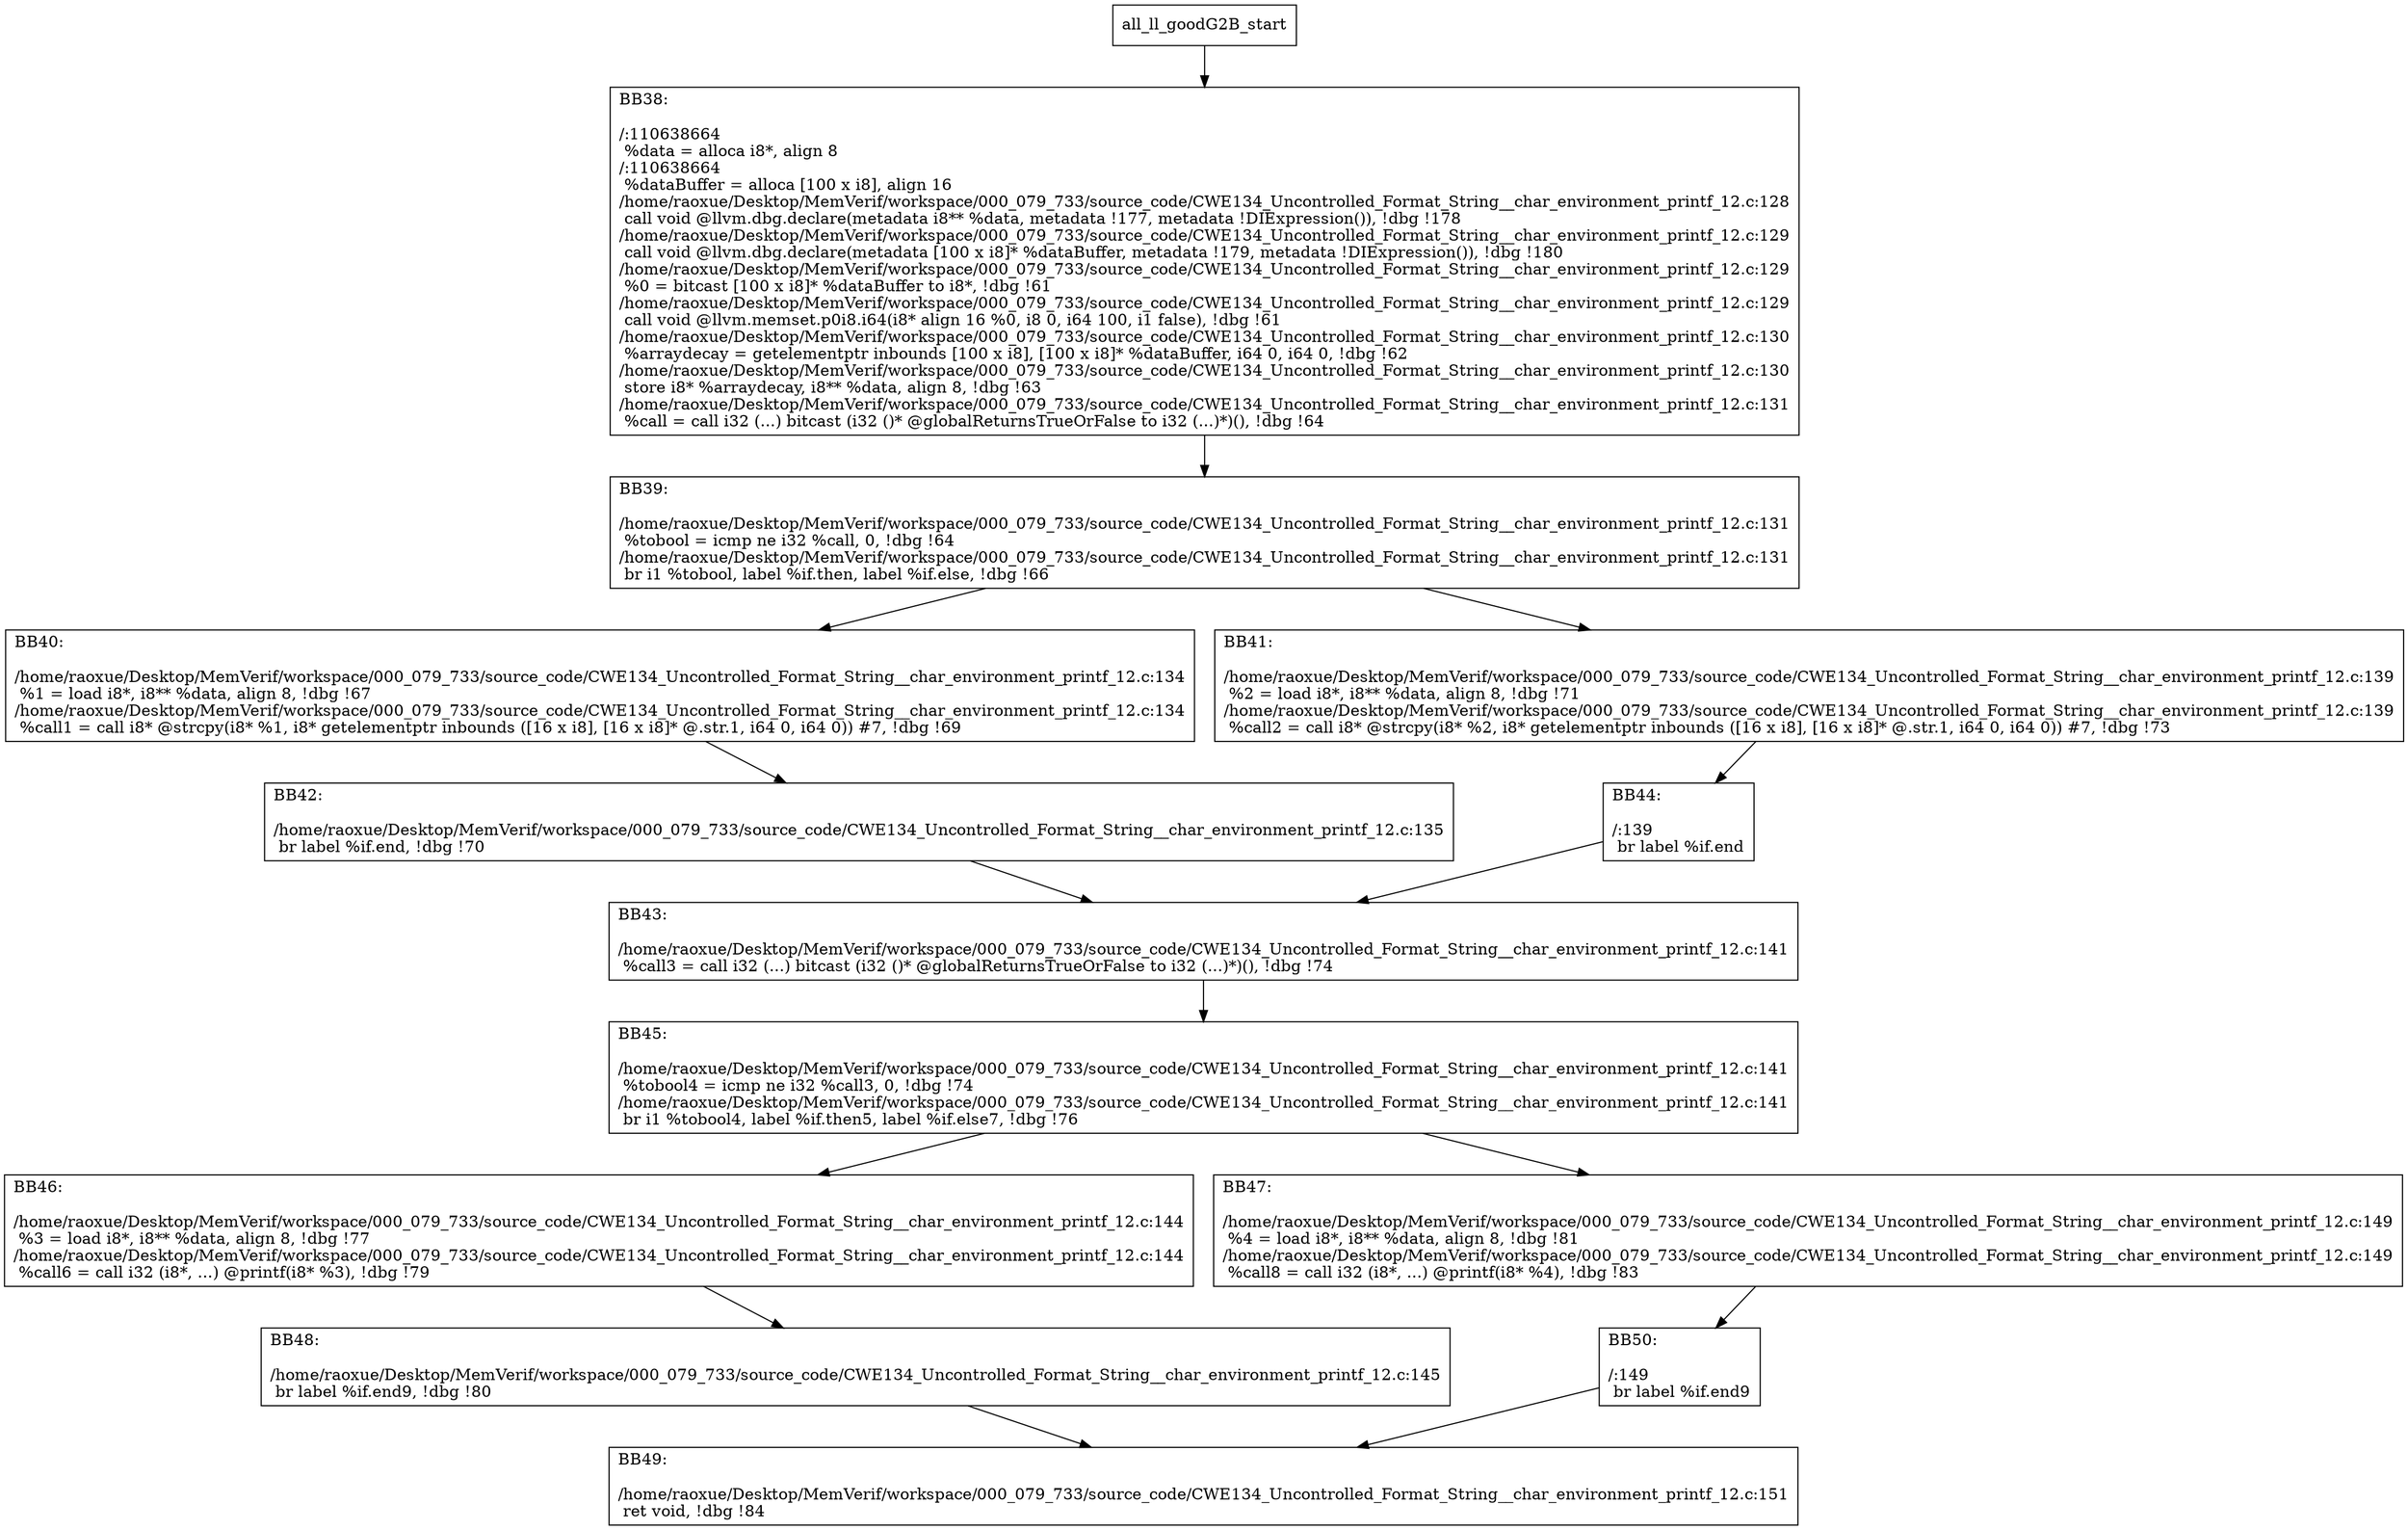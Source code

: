 digraph "CFG for'all_ll_goodG2B' function" {
	BBall_ll_goodG2B_start[shape=record,label="{all_ll_goodG2B_start}"];
	BBall_ll_goodG2B_start-> all_ll_goodG2BBB38;
	all_ll_goodG2BBB38 [shape=record, label="{BB38:\l\l/:110638664\l
  %data = alloca i8*, align 8\l
/:110638664\l
  %dataBuffer = alloca [100 x i8], align 16\l
/home/raoxue/Desktop/MemVerif/workspace/000_079_733/source_code/CWE134_Uncontrolled_Format_String__char_environment_printf_12.c:128\l
  call void @llvm.dbg.declare(metadata i8** %data, metadata !177, metadata !DIExpression()), !dbg !178\l
/home/raoxue/Desktop/MemVerif/workspace/000_079_733/source_code/CWE134_Uncontrolled_Format_String__char_environment_printf_12.c:129\l
  call void @llvm.dbg.declare(metadata [100 x i8]* %dataBuffer, metadata !179, metadata !DIExpression()), !dbg !180\l
/home/raoxue/Desktop/MemVerif/workspace/000_079_733/source_code/CWE134_Uncontrolled_Format_String__char_environment_printf_12.c:129\l
  %0 = bitcast [100 x i8]* %dataBuffer to i8*, !dbg !61\l
/home/raoxue/Desktop/MemVerif/workspace/000_079_733/source_code/CWE134_Uncontrolled_Format_String__char_environment_printf_12.c:129\l
  call void @llvm.memset.p0i8.i64(i8* align 16 %0, i8 0, i64 100, i1 false), !dbg !61\l
/home/raoxue/Desktop/MemVerif/workspace/000_079_733/source_code/CWE134_Uncontrolled_Format_String__char_environment_printf_12.c:130\l
  %arraydecay = getelementptr inbounds [100 x i8], [100 x i8]* %dataBuffer, i64 0, i64 0, !dbg !62\l
/home/raoxue/Desktop/MemVerif/workspace/000_079_733/source_code/CWE134_Uncontrolled_Format_String__char_environment_printf_12.c:130\l
  store i8* %arraydecay, i8** %data, align 8, !dbg !63\l
/home/raoxue/Desktop/MemVerif/workspace/000_079_733/source_code/CWE134_Uncontrolled_Format_String__char_environment_printf_12.c:131\l
  %call = call i32 (...) bitcast (i32 ()* @globalReturnsTrueOrFalse to i32 (...)*)(), !dbg !64\l
}"];
	all_ll_goodG2BBB38-> all_ll_goodG2BBB39;
	all_ll_goodG2BBB39 [shape=record, label="{BB39:\l\l/home/raoxue/Desktop/MemVerif/workspace/000_079_733/source_code/CWE134_Uncontrolled_Format_String__char_environment_printf_12.c:131\l
  %tobool = icmp ne i32 %call, 0, !dbg !64\l
/home/raoxue/Desktop/MemVerif/workspace/000_079_733/source_code/CWE134_Uncontrolled_Format_String__char_environment_printf_12.c:131\l
  br i1 %tobool, label %if.then, label %if.else, !dbg !66\l
}"];
	all_ll_goodG2BBB39-> all_ll_goodG2BBB40;
	all_ll_goodG2BBB39-> all_ll_goodG2BBB41;
	all_ll_goodG2BBB40 [shape=record, label="{BB40:\l\l/home/raoxue/Desktop/MemVerif/workspace/000_079_733/source_code/CWE134_Uncontrolled_Format_String__char_environment_printf_12.c:134\l
  %1 = load i8*, i8** %data, align 8, !dbg !67\l
/home/raoxue/Desktop/MemVerif/workspace/000_079_733/source_code/CWE134_Uncontrolled_Format_String__char_environment_printf_12.c:134\l
  %call1 = call i8* @strcpy(i8* %1, i8* getelementptr inbounds ([16 x i8], [16 x i8]* @.str.1, i64 0, i64 0)) #7, !dbg !69\l
}"];
	all_ll_goodG2BBB40-> all_ll_goodG2BBB42;
	all_ll_goodG2BBB42 [shape=record, label="{BB42:\l\l/home/raoxue/Desktop/MemVerif/workspace/000_079_733/source_code/CWE134_Uncontrolled_Format_String__char_environment_printf_12.c:135\l
  br label %if.end, !dbg !70\l
}"];
	all_ll_goodG2BBB42-> all_ll_goodG2BBB43;
	all_ll_goodG2BBB41 [shape=record, label="{BB41:\l\l/home/raoxue/Desktop/MemVerif/workspace/000_079_733/source_code/CWE134_Uncontrolled_Format_String__char_environment_printf_12.c:139\l
  %2 = load i8*, i8** %data, align 8, !dbg !71\l
/home/raoxue/Desktop/MemVerif/workspace/000_079_733/source_code/CWE134_Uncontrolled_Format_String__char_environment_printf_12.c:139\l
  %call2 = call i8* @strcpy(i8* %2, i8* getelementptr inbounds ([16 x i8], [16 x i8]* @.str.1, i64 0, i64 0)) #7, !dbg !73\l
}"];
	all_ll_goodG2BBB41-> all_ll_goodG2BBB44;
	all_ll_goodG2BBB44 [shape=record, label="{BB44:\l\l/:139\l
  br label %if.end\l
}"];
	all_ll_goodG2BBB44-> all_ll_goodG2BBB43;
	all_ll_goodG2BBB43 [shape=record, label="{BB43:\l\l/home/raoxue/Desktop/MemVerif/workspace/000_079_733/source_code/CWE134_Uncontrolled_Format_String__char_environment_printf_12.c:141\l
  %call3 = call i32 (...) bitcast (i32 ()* @globalReturnsTrueOrFalse to i32 (...)*)(), !dbg !74\l
}"];
	all_ll_goodG2BBB43-> all_ll_goodG2BBB45;
	all_ll_goodG2BBB45 [shape=record, label="{BB45:\l\l/home/raoxue/Desktop/MemVerif/workspace/000_079_733/source_code/CWE134_Uncontrolled_Format_String__char_environment_printf_12.c:141\l
  %tobool4 = icmp ne i32 %call3, 0, !dbg !74\l
/home/raoxue/Desktop/MemVerif/workspace/000_079_733/source_code/CWE134_Uncontrolled_Format_String__char_environment_printf_12.c:141\l
  br i1 %tobool4, label %if.then5, label %if.else7, !dbg !76\l
}"];
	all_ll_goodG2BBB45-> all_ll_goodG2BBB46;
	all_ll_goodG2BBB45-> all_ll_goodG2BBB47;
	all_ll_goodG2BBB46 [shape=record, label="{BB46:\l\l/home/raoxue/Desktop/MemVerif/workspace/000_079_733/source_code/CWE134_Uncontrolled_Format_String__char_environment_printf_12.c:144\l
  %3 = load i8*, i8** %data, align 8, !dbg !77\l
/home/raoxue/Desktop/MemVerif/workspace/000_079_733/source_code/CWE134_Uncontrolled_Format_String__char_environment_printf_12.c:144\l
  %call6 = call i32 (i8*, ...) @printf(i8* %3), !dbg !79\l
}"];
	all_ll_goodG2BBB46-> all_ll_goodG2BBB48;
	all_ll_goodG2BBB48 [shape=record, label="{BB48:\l\l/home/raoxue/Desktop/MemVerif/workspace/000_079_733/source_code/CWE134_Uncontrolled_Format_String__char_environment_printf_12.c:145\l
  br label %if.end9, !dbg !80\l
}"];
	all_ll_goodG2BBB48-> all_ll_goodG2BBB49;
	all_ll_goodG2BBB47 [shape=record, label="{BB47:\l\l/home/raoxue/Desktop/MemVerif/workspace/000_079_733/source_code/CWE134_Uncontrolled_Format_String__char_environment_printf_12.c:149\l
  %4 = load i8*, i8** %data, align 8, !dbg !81\l
/home/raoxue/Desktop/MemVerif/workspace/000_079_733/source_code/CWE134_Uncontrolled_Format_String__char_environment_printf_12.c:149\l
  %call8 = call i32 (i8*, ...) @printf(i8* %4), !dbg !83\l
}"];
	all_ll_goodG2BBB47-> all_ll_goodG2BBB50;
	all_ll_goodG2BBB50 [shape=record, label="{BB50:\l\l/:149\l
  br label %if.end9\l
}"];
	all_ll_goodG2BBB50-> all_ll_goodG2BBB49;
	all_ll_goodG2BBB49 [shape=record, label="{BB49:\l\l/home/raoxue/Desktop/MemVerif/workspace/000_079_733/source_code/CWE134_Uncontrolled_Format_String__char_environment_printf_12.c:151\l
  ret void, !dbg !84\l
}"];
}
